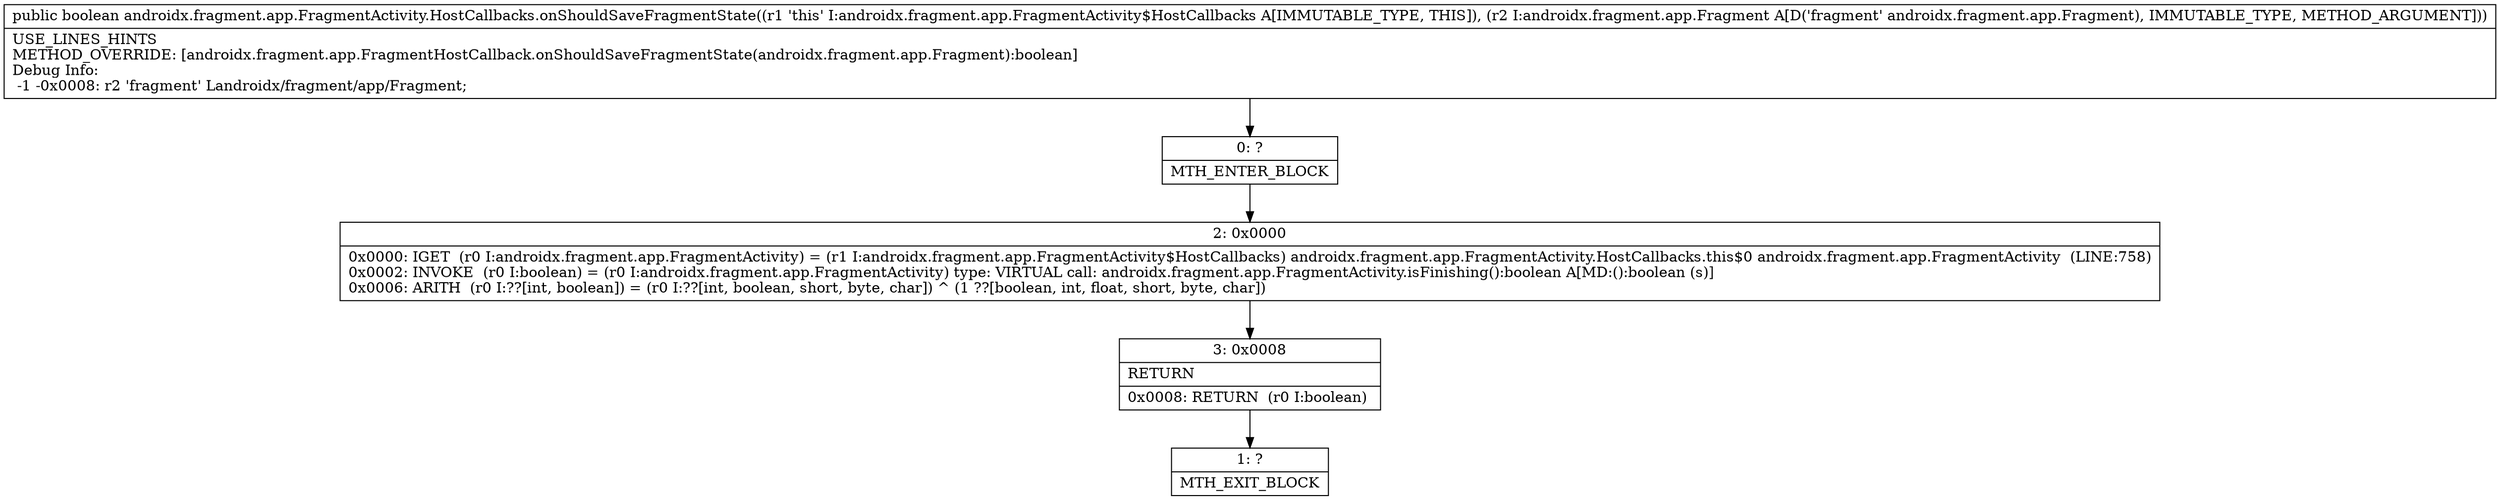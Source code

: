 digraph "CFG forandroidx.fragment.app.FragmentActivity.HostCallbacks.onShouldSaveFragmentState(Landroidx\/fragment\/app\/Fragment;)Z" {
Node_0 [shape=record,label="{0\:\ ?|MTH_ENTER_BLOCK\l}"];
Node_2 [shape=record,label="{2\:\ 0x0000|0x0000: IGET  (r0 I:androidx.fragment.app.FragmentActivity) = (r1 I:androidx.fragment.app.FragmentActivity$HostCallbacks) androidx.fragment.app.FragmentActivity.HostCallbacks.this$0 androidx.fragment.app.FragmentActivity  (LINE:758)\l0x0002: INVOKE  (r0 I:boolean) = (r0 I:androidx.fragment.app.FragmentActivity) type: VIRTUAL call: androidx.fragment.app.FragmentActivity.isFinishing():boolean A[MD:():boolean (s)]\l0x0006: ARITH  (r0 I:??[int, boolean]) = (r0 I:??[int, boolean, short, byte, char]) ^ (1 ??[boolean, int, float, short, byte, char]) \l}"];
Node_3 [shape=record,label="{3\:\ 0x0008|RETURN\l|0x0008: RETURN  (r0 I:boolean) \l}"];
Node_1 [shape=record,label="{1\:\ ?|MTH_EXIT_BLOCK\l}"];
MethodNode[shape=record,label="{public boolean androidx.fragment.app.FragmentActivity.HostCallbacks.onShouldSaveFragmentState((r1 'this' I:androidx.fragment.app.FragmentActivity$HostCallbacks A[IMMUTABLE_TYPE, THIS]), (r2 I:androidx.fragment.app.Fragment A[D('fragment' androidx.fragment.app.Fragment), IMMUTABLE_TYPE, METHOD_ARGUMENT]))  | USE_LINES_HINTS\lMETHOD_OVERRIDE: [androidx.fragment.app.FragmentHostCallback.onShouldSaveFragmentState(androidx.fragment.app.Fragment):boolean]\lDebug Info:\l  \-1 \-0x0008: r2 'fragment' Landroidx\/fragment\/app\/Fragment;\l}"];
MethodNode -> Node_0;Node_0 -> Node_2;
Node_2 -> Node_3;
Node_3 -> Node_1;
}

